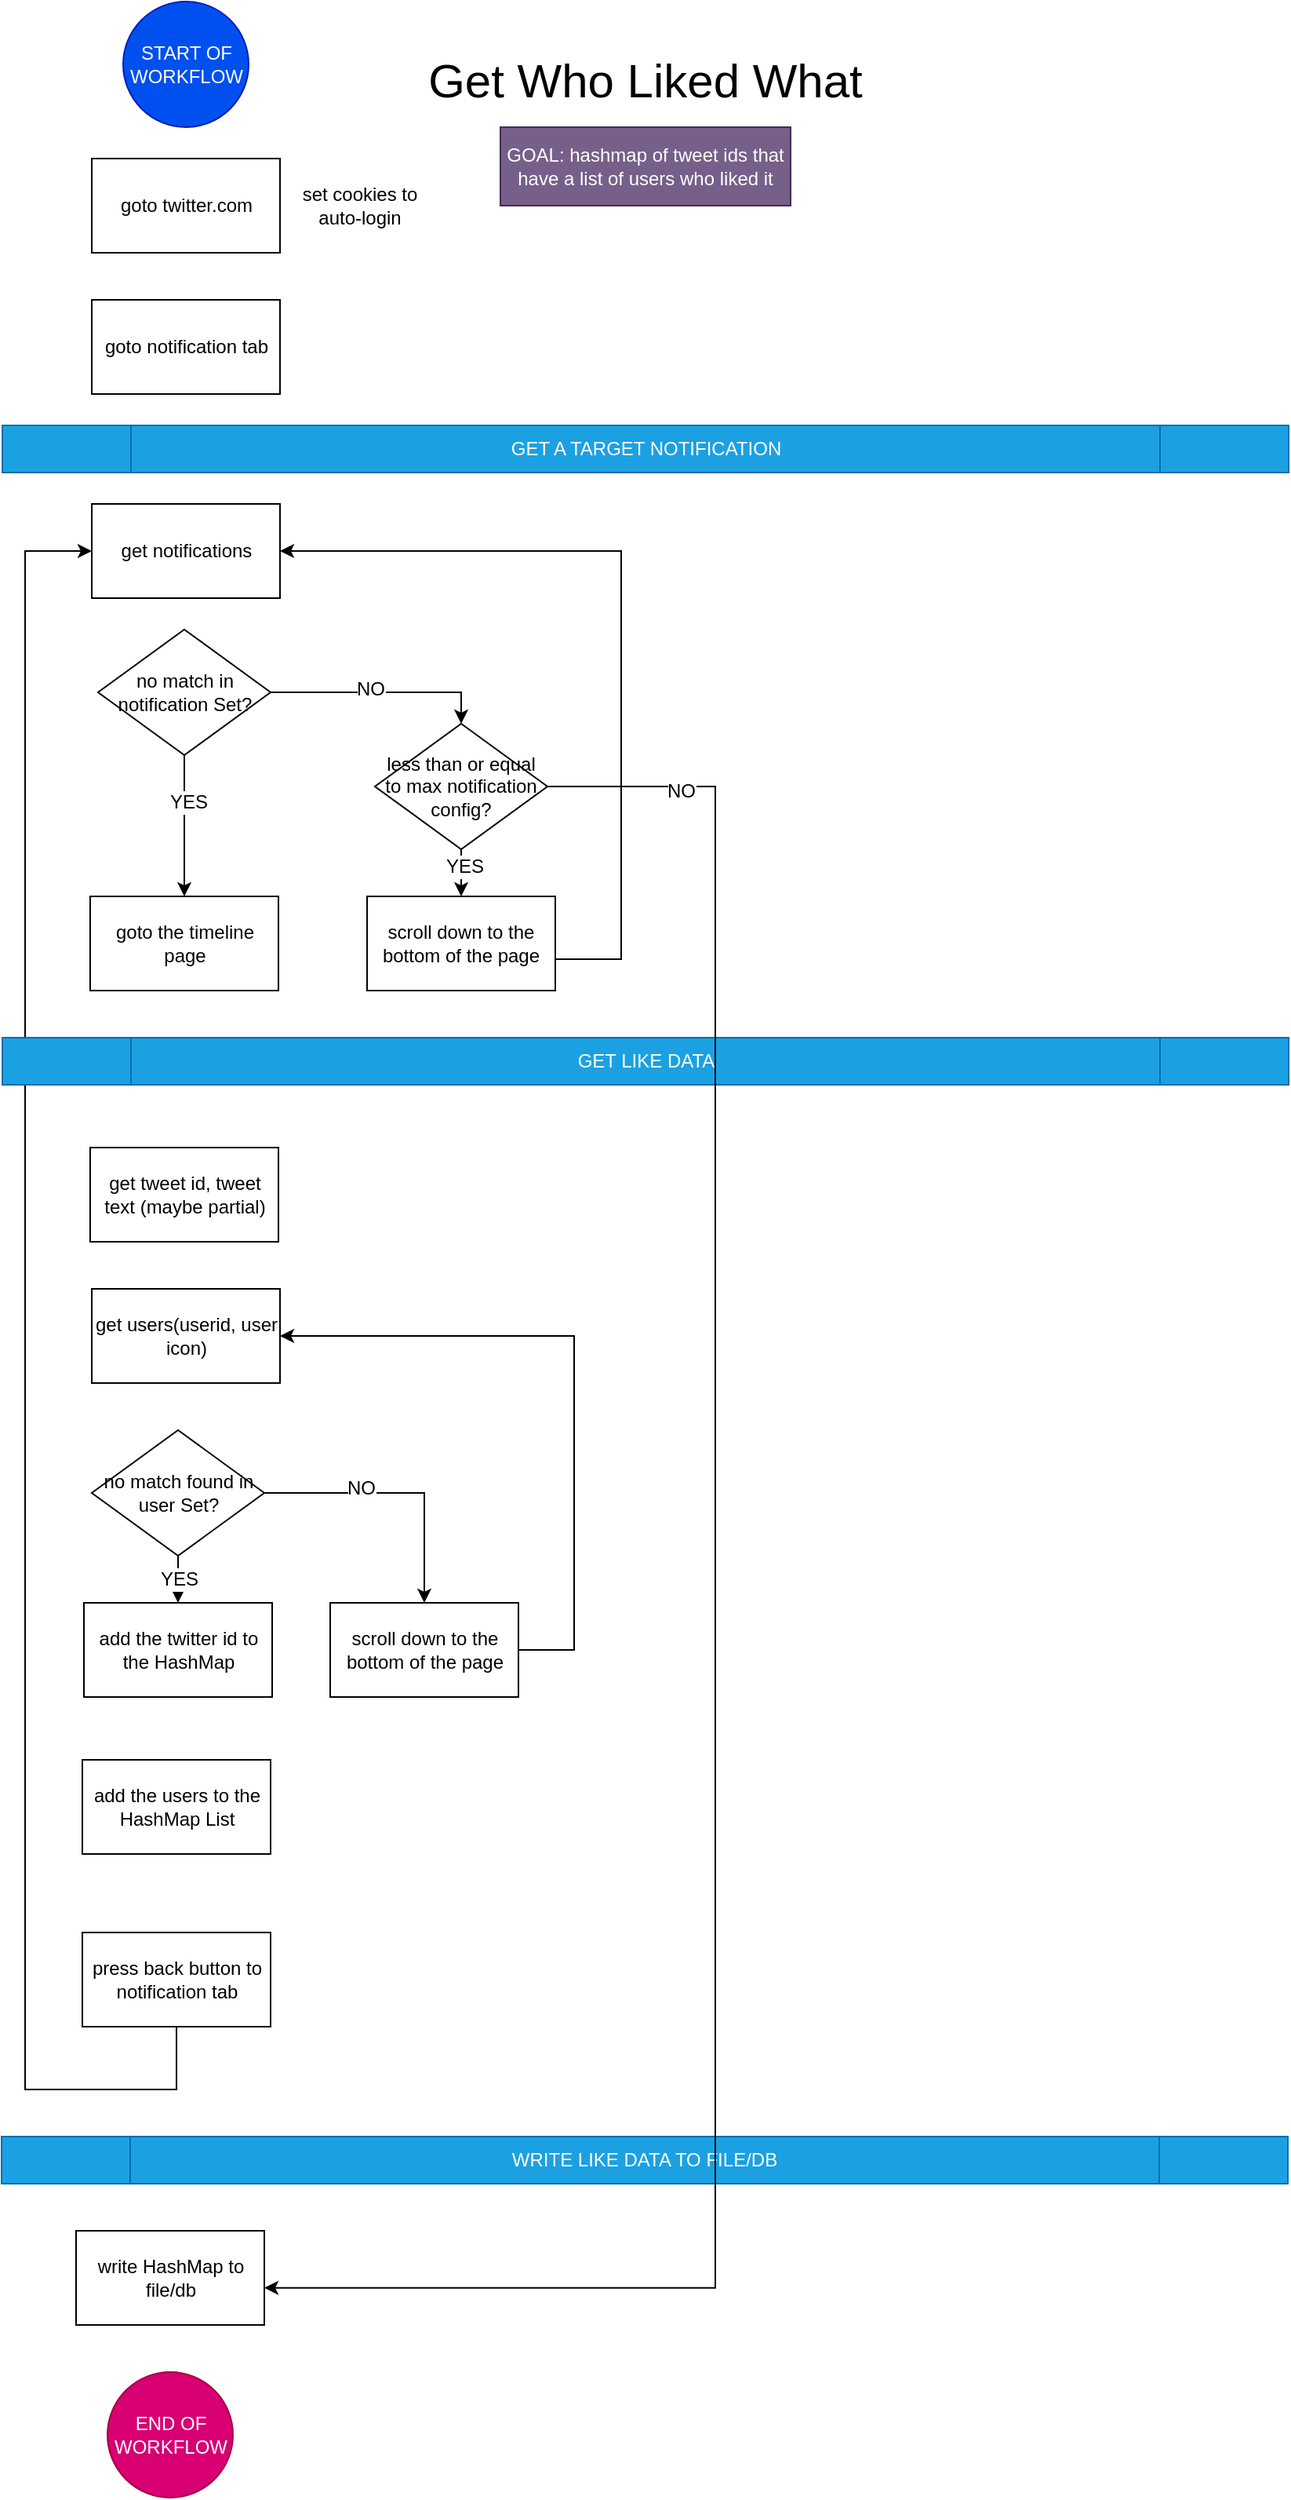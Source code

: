 <mxfile>
    <diagram id="tZW01c7JzSjb9ciDVvs2" name="Page-1">
        <mxGraphModel dx="935" dy="717" grid="1" gridSize="10" guides="1" tooltips="1" connect="1" arrows="1" fold="1" page="1" pageScale="1" pageWidth="850" pageHeight="1100" math="0" shadow="0">
            <root>
                <mxCell id="0"/>
                <mxCell id="1" parent="0"/>
                <mxCell id="2" value="goto twitter.com" style="rounded=0;whiteSpace=wrap;html=1;" vertex="1" parent="1">
                    <mxGeometry x="72.5" y="120" width="120" height="60" as="geometry"/>
                </mxCell>
                <mxCell id="3" value="Get Who Liked What" style="text;html=1;strokeColor=none;fillColor=none;align=center;verticalAlign=middle;whiteSpace=wrap;rounded=0;fontSize=30;" vertex="1" parent="1">
                    <mxGeometry x="248" y="30" width="355" height="80" as="geometry"/>
                </mxCell>
                <mxCell id="4" value="GOAL: hashmap of tweet ids that have a list of users who liked it" style="rounded=0;whiteSpace=wrap;html=1;fillColor=#76608a;strokeColor=#432D57;fontColor=#ffffff;" vertex="1" parent="1">
                    <mxGeometry x="333" y="100" width="185" height="50" as="geometry"/>
                </mxCell>
                <mxCell id="5" value="goto notification tab" style="rounded=0;whiteSpace=wrap;html=1;" vertex="1" parent="1">
                    <mxGeometry x="72.5" y="210" width="120" height="60" as="geometry"/>
                </mxCell>
                <mxCell id="6" value="goto the timeline page" style="rounded=0;whiteSpace=wrap;html=1;" vertex="1" parent="1">
                    <mxGeometry x="71.5" y="590" width="120" height="60" as="geometry"/>
                </mxCell>
                <mxCell id="7" value="get notifications" style="rounded=0;whiteSpace=wrap;html=1;" vertex="1" parent="1">
                    <mxGeometry x="72.5" y="340" width="120" height="60" as="geometry"/>
                </mxCell>
                <mxCell id="9" value="get users(userid, user icon)" style="rounded=0;whiteSpace=wrap;html=1;" vertex="1" parent="1">
                    <mxGeometry x="72.5" y="840" width="120" height="60" as="geometry"/>
                </mxCell>
                <mxCell id="10" value="get tweet id, tweet text (maybe partial)" style="rounded=0;whiteSpace=wrap;html=1;" vertex="1" parent="1">
                    <mxGeometry x="71.5" y="750" width="120" height="60" as="geometry"/>
                </mxCell>
                <mxCell id="11" value="add the twitter id to the HashMap" style="rounded=0;whiteSpace=wrap;html=1;" vertex="1" parent="1">
                    <mxGeometry x="67.5" y="1040" width="120" height="60" as="geometry"/>
                </mxCell>
                <mxCell id="12" value="add the users to the HashMap List" style="rounded=0;whiteSpace=wrap;html=1;" vertex="1" parent="1">
                    <mxGeometry x="66.5" y="1140" width="120" height="60" as="geometry"/>
                </mxCell>
                <mxCell id="14" style="edgeStyle=orthogonalEdgeStyle;rounded=0;orthogonalLoop=1;jettySize=auto;html=1;entryX=0;entryY=0.5;entryDx=0;entryDy=0;fontSize=30;" edge="1" parent="1" source="13" target="7">
                    <mxGeometry relative="1" as="geometry">
                        <Array as="points">
                            <mxPoint x="30" y="1350"/>
                            <mxPoint x="30" y="370"/>
                        </Array>
                    </mxGeometry>
                </mxCell>
                <mxCell id="13" value="press back button to notification tab" style="rounded=0;whiteSpace=wrap;html=1;" vertex="1" parent="1">
                    <mxGeometry x="66.5" y="1250" width="120" height="60" as="geometry"/>
                </mxCell>
                <mxCell id="18" style="edgeStyle=orthogonalEdgeStyle;rounded=0;orthogonalLoop=1;jettySize=auto;html=1;fontSize=12;" edge="1" parent="1" source="15" target="6">
                    <mxGeometry relative="1" as="geometry"/>
                </mxCell>
                <mxCell id="20" value="YES" style="edgeLabel;html=1;align=center;verticalAlign=middle;resizable=0;points=[];fontSize=12;" vertex="1" connectable="0" parent="18">
                    <mxGeometry x="-0.333" y="2" relative="1" as="geometry">
                        <mxPoint as="offset"/>
                    </mxGeometry>
                </mxCell>
                <mxCell id="38" style="edgeStyle=orthogonalEdgeStyle;rounded=0;orthogonalLoop=1;jettySize=auto;html=1;entryX=0.5;entryY=0;entryDx=0;entryDy=0;fontSize=12;" edge="1" parent="1" source="15" target="35">
                    <mxGeometry relative="1" as="geometry"/>
                </mxCell>
                <mxCell id="39" value="NO" style="edgeLabel;html=1;align=center;verticalAlign=middle;resizable=0;points=[];fontSize=12;" vertex="1" connectable="0" parent="38">
                    <mxGeometry x="-0.11" y="2" relative="1" as="geometry">
                        <mxPoint as="offset"/>
                    </mxGeometry>
                </mxCell>
                <mxCell id="15" value="no match in notification Set?" style="rhombus;whiteSpace=wrap;html=1;fontSize=12;" vertex="1" parent="1">
                    <mxGeometry x="76.5" y="420" width="110" height="80" as="geometry"/>
                </mxCell>
                <mxCell id="21" style="edgeStyle=orthogonalEdgeStyle;rounded=0;orthogonalLoop=1;jettySize=auto;html=1;entryX=1;entryY=0.5;entryDx=0;entryDy=0;fontSize=12;exitX=1;exitY=0.5;exitDx=0;exitDy=0;" edge="1" parent="1" source="16" target="7">
                    <mxGeometry relative="1" as="geometry">
                        <Array as="points">
                            <mxPoint x="410" y="630"/>
                            <mxPoint x="410" y="370"/>
                        </Array>
                    </mxGeometry>
                </mxCell>
                <mxCell id="16" value="scroll down to the bottom of the page" style="rounded=0;whiteSpace=wrap;html=1;" vertex="1" parent="1">
                    <mxGeometry x="248" y="590" width="120" height="60" as="geometry"/>
                </mxCell>
                <mxCell id="27" value="YES" style="edgeStyle=orthogonalEdgeStyle;rounded=0;orthogonalLoop=1;jettySize=auto;html=1;fontSize=12;" edge="1" parent="1" source="23" target="11">
                    <mxGeometry relative="1" as="geometry"/>
                </mxCell>
                <mxCell id="31" style="edgeStyle=orthogonalEdgeStyle;rounded=0;orthogonalLoop=1;jettySize=auto;html=1;fontSize=12;" edge="1" parent="1" source="23" target="30">
                    <mxGeometry relative="1" as="geometry"/>
                </mxCell>
                <mxCell id="33" value="NO" style="edgeLabel;html=1;align=center;verticalAlign=middle;resizable=0;points=[];fontSize=12;" vertex="1" connectable="0" parent="31">
                    <mxGeometry x="-0.283" y="3" relative="1" as="geometry">
                        <mxPoint as="offset"/>
                    </mxGeometry>
                </mxCell>
                <mxCell id="23" value="no match found in user Set?" style="rhombus;whiteSpace=wrap;html=1;fontSize=12;" vertex="1" parent="1">
                    <mxGeometry x="72.5" y="930" width="110" height="80" as="geometry"/>
                </mxCell>
                <mxCell id="28" value="GET A TARGET NOTIFICATION" style="shape=process;whiteSpace=wrap;html=1;backgroundOutline=1;fontSize=12;fillColor=#1ba1e2;strokeColor=#006EAF;fontColor=#ffffff;" vertex="1" parent="1">
                    <mxGeometry x="15.5" y="290" width="820" height="30" as="geometry"/>
                </mxCell>
                <mxCell id="29" value="GET LIKE DATA" style="shape=process;whiteSpace=wrap;html=1;backgroundOutline=1;fontSize=12;fillColor=#1ba1e2;strokeColor=#006EAF;fontColor=#ffffff;" vertex="1" parent="1">
                    <mxGeometry x="15.5" y="680" width="820" height="30" as="geometry"/>
                </mxCell>
                <mxCell id="32" style="edgeStyle=orthogonalEdgeStyle;rounded=0;orthogonalLoop=1;jettySize=auto;html=1;entryX=1;entryY=0.5;entryDx=0;entryDy=0;fontSize=12;" edge="1" parent="1" source="30" target="9">
                    <mxGeometry relative="1" as="geometry">
                        <Array as="points">
                            <mxPoint x="380" y="1070"/>
                            <mxPoint x="380" y="870"/>
                        </Array>
                    </mxGeometry>
                </mxCell>
                <mxCell id="30" value="scroll down to the bottom of the page" style="rounded=0;whiteSpace=wrap;html=1;" vertex="1" parent="1">
                    <mxGeometry x="224.5" y="1040" width="120" height="60" as="geometry"/>
                </mxCell>
                <mxCell id="34" value="WRITE LIKE DATA TO FILE/DB" style="shape=process;whiteSpace=wrap;html=1;backgroundOutline=1;fontSize=12;fillColor=#1ba1e2;strokeColor=#006EAF;fontColor=#ffffff;" vertex="1" parent="1">
                    <mxGeometry x="15" y="1380" width="820" height="30" as="geometry"/>
                </mxCell>
                <mxCell id="36" style="edgeStyle=orthogonalEdgeStyle;rounded=0;orthogonalLoop=1;jettySize=auto;html=1;fontSize=12;" edge="1" parent="1" source="35" target="16">
                    <mxGeometry relative="1" as="geometry"/>
                </mxCell>
                <mxCell id="37" value="YES" style="edgeLabel;html=1;align=center;verticalAlign=middle;resizable=0;points=[];fontSize=12;" vertex="1" connectable="0" parent="36">
                    <mxGeometry x="0.18" y="-2" relative="1" as="geometry">
                        <mxPoint as="offset"/>
                    </mxGeometry>
                </mxCell>
                <mxCell id="42" style="edgeStyle=orthogonalEdgeStyle;rounded=0;orthogonalLoop=1;jettySize=auto;html=1;entryX=1;entryY=0.606;entryDx=0;entryDy=0;entryPerimeter=0;fontSize=12;" edge="1" parent="1" source="35" target="40">
                    <mxGeometry relative="1" as="geometry">
                        <Array as="points">
                            <mxPoint x="470" y="520"/>
                            <mxPoint x="470" y="1476"/>
                        </Array>
                    </mxGeometry>
                </mxCell>
                <mxCell id="43" value="NO" style="edgeLabel;html=1;align=center;verticalAlign=middle;resizable=0;points=[];fontSize=12;" vertex="1" connectable="0" parent="42">
                    <mxGeometry x="-0.875" y="-3" relative="1" as="geometry">
                        <mxPoint as="offset"/>
                    </mxGeometry>
                </mxCell>
                <mxCell id="35" value="less than or equal to max notification config?" style="rhombus;whiteSpace=wrap;html=1;fontSize=12;" vertex="1" parent="1">
                    <mxGeometry x="253" y="480" width="110" height="80" as="geometry"/>
                </mxCell>
                <mxCell id="40" value="write HashMap to file/db" style="rounded=0;whiteSpace=wrap;html=1;" vertex="1" parent="1">
                    <mxGeometry x="62.5" y="1440" width="120" height="60" as="geometry"/>
                </mxCell>
                <mxCell id="41" value="END OF WORKFLOW" style="ellipse;whiteSpace=wrap;html=1;aspect=fixed;fontSize=12;fillColor=#d80073;strokeColor=#A50040;fontColor=#ffffff;" vertex="1" parent="1">
                    <mxGeometry x="82.5" y="1530" width="80" height="80" as="geometry"/>
                </mxCell>
                <mxCell id="44" value="START OF WORKFLOW" style="ellipse;whiteSpace=wrap;html=1;aspect=fixed;fontSize=12;fillColor=#0050ef;strokeColor=#001DBC;fontColor=#ffffff;" vertex="1" parent="1">
                    <mxGeometry x="92.5" y="20" width="80" height="80" as="geometry"/>
                </mxCell>
                <mxCell id="47" value="set cookies to auto-login" style="text;html=1;strokeColor=none;fillColor=none;align=center;verticalAlign=middle;whiteSpace=wrap;rounded=0;fontSize=12;" vertex="1" parent="1">
                    <mxGeometry x="200" y="140" width="87" height="20" as="geometry"/>
                </mxCell>
            </root>
        </mxGraphModel>
    </diagram>
</mxfile>
